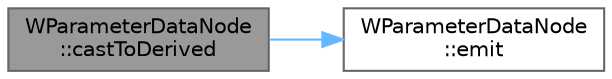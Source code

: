 digraph "WParameterDataNode::castToDerived"
{
 // LATEX_PDF_SIZE
  bgcolor="transparent";
  edge [fontname=Helvetica,fontsize=10,labelfontname=Helvetica,labelfontsize=10];
  node [fontname=Helvetica,fontsize=10,shape=box,height=0.2,width=0.4];
  rankdir="LR";
  Node1 [id="Node000001",label="WParameterDataNode\l::castToDerived",height=0.2,width=0.4,color="gray40", fillcolor="grey60", style="filled", fontcolor="black",tooltip=" "];
  Node1 -> Node2 [id="edge1_Node000001_Node000002",color="steelblue1",style="solid",tooltip=" "];
  Node2 [id="Node000002",label="WParameterDataNode\l::emit",height=0.2,width=0.4,color="grey40", fillcolor="white", style="filled",URL="$class_w_parameter_data_node.html#aa99a7207ef4497575329fd5d83340642",tooltip=" "];
}
